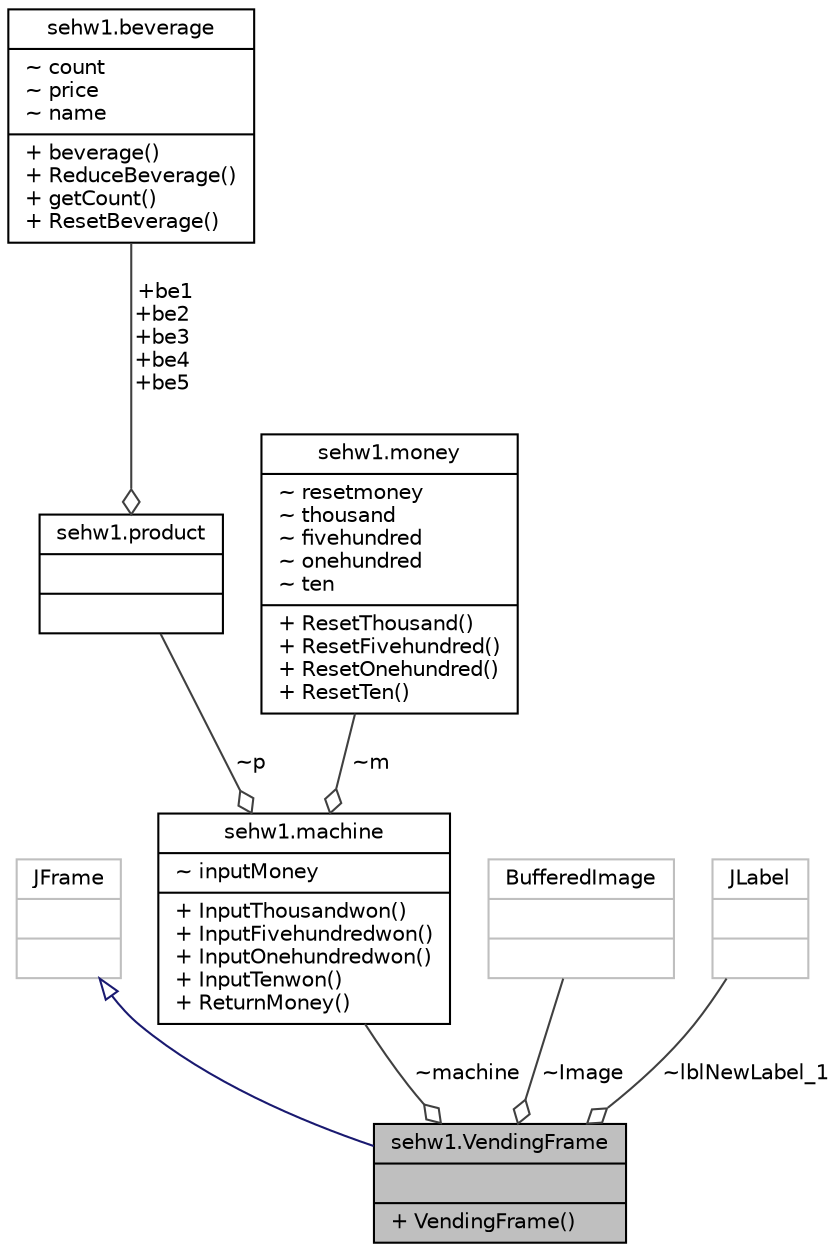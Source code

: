 digraph "sehw1.VendingFrame"
{
  edge [fontname="Helvetica",fontsize="10",labelfontname="Helvetica",labelfontsize="10"];
  node [fontname="Helvetica",fontsize="10",shape=record];
  Node1 [label="{sehw1.VendingFrame\n||+ VendingFrame()\l}",height=0.2,width=0.4,color="black", fillcolor="grey75", style="filled", fontcolor="black"];
  Node2 -> Node1 [dir="back",color="midnightblue",fontsize="10",style="solid",arrowtail="onormal",fontname="Helvetica"];
  Node2 [label="{JFrame\n||}",height=0.2,width=0.4,color="grey75", fillcolor="white", style="filled"];
  Node3 -> Node1 [color="grey25",fontsize="10",style="solid",label=" ~machine" ,arrowhead="odiamond",fontname="Helvetica"];
  Node3 [label="{sehw1.machine\n|~ inputMoney\l|+ InputThousandwon()\l+ InputFivehundredwon()\l+ InputOnehundredwon()\l+ InputTenwon()\l+ ReturnMoney()\l}",height=0.2,width=0.4,color="black", fillcolor="white", style="filled",URL="$classsehw1_1_1machine.html"];
  Node4 -> Node3 [color="grey25",fontsize="10",style="solid",label=" ~p" ,arrowhead="odiamond",fontname="Helvetica"];
  Node4 [label="{sehw1.product\n||}",height=0.2,width=0.4,color="black", fillcolor="white", style="filled",URL="$classsehw1_1_1product.html"];
  Node5 -> Node4 [color="grey25",fontsize="10",style="solid",label=" +be1\n+be2\n+be3\n+be4\n+be5" ,arrowhead="odiamond",fontname="Helvetica"];
  Node5 [label="{sehw1.beverage\n|~ count\l~ price\l~ name\l|+ beverage()\l+ ReduceBeverage()\l+ getCount()\l+ ResetBeverage()\l}",height=0.2,width=0.4,color="black", fillcolor="white", style="filled",URL="$classsehw1_1_1beverage.html"];
  Node6 -> Node3 [color="grey25",fontsize="10",style="solid",label=" ~m" ,arrowhead="odiamond",fontname="Helvetica"];
  Node6 [label="{sehw1.money\n|~ resetmoney\l~ thousand\l~ fivehundred\l~ onehundred\l~ ten\l|+ ResetThousand()\l+ ResetFivehundred()\l+ ResetOnehundred()\l+ ResetTen()\l}",height=0.2,width=0.4,color="black", fillcolor="white", style="filled",URL="$classsehw1_1_1money.html"];
  Node7 -> Node1 [color="grey25",fontsize="10",style="solid",label=" ~Image" ,arrowhead="odiamond",fontname="Helvetica"];
  Node7 [label="{BufferedImage\n||}",height=0.2,width=0.4,color="grey75", fillcolor="white", style="filled"];
  Node8 -> Node1 [color="grey25",fontsize="10",style="solid",label=" ~lblNewLabel_1" ,arrowhead="odiamond",fontname="Helvetica"];
  Node8 [label="{JLabel\n||}",height=0.2,width=0.4,color="grey75", fillcolor="white", style="filled"];
}
